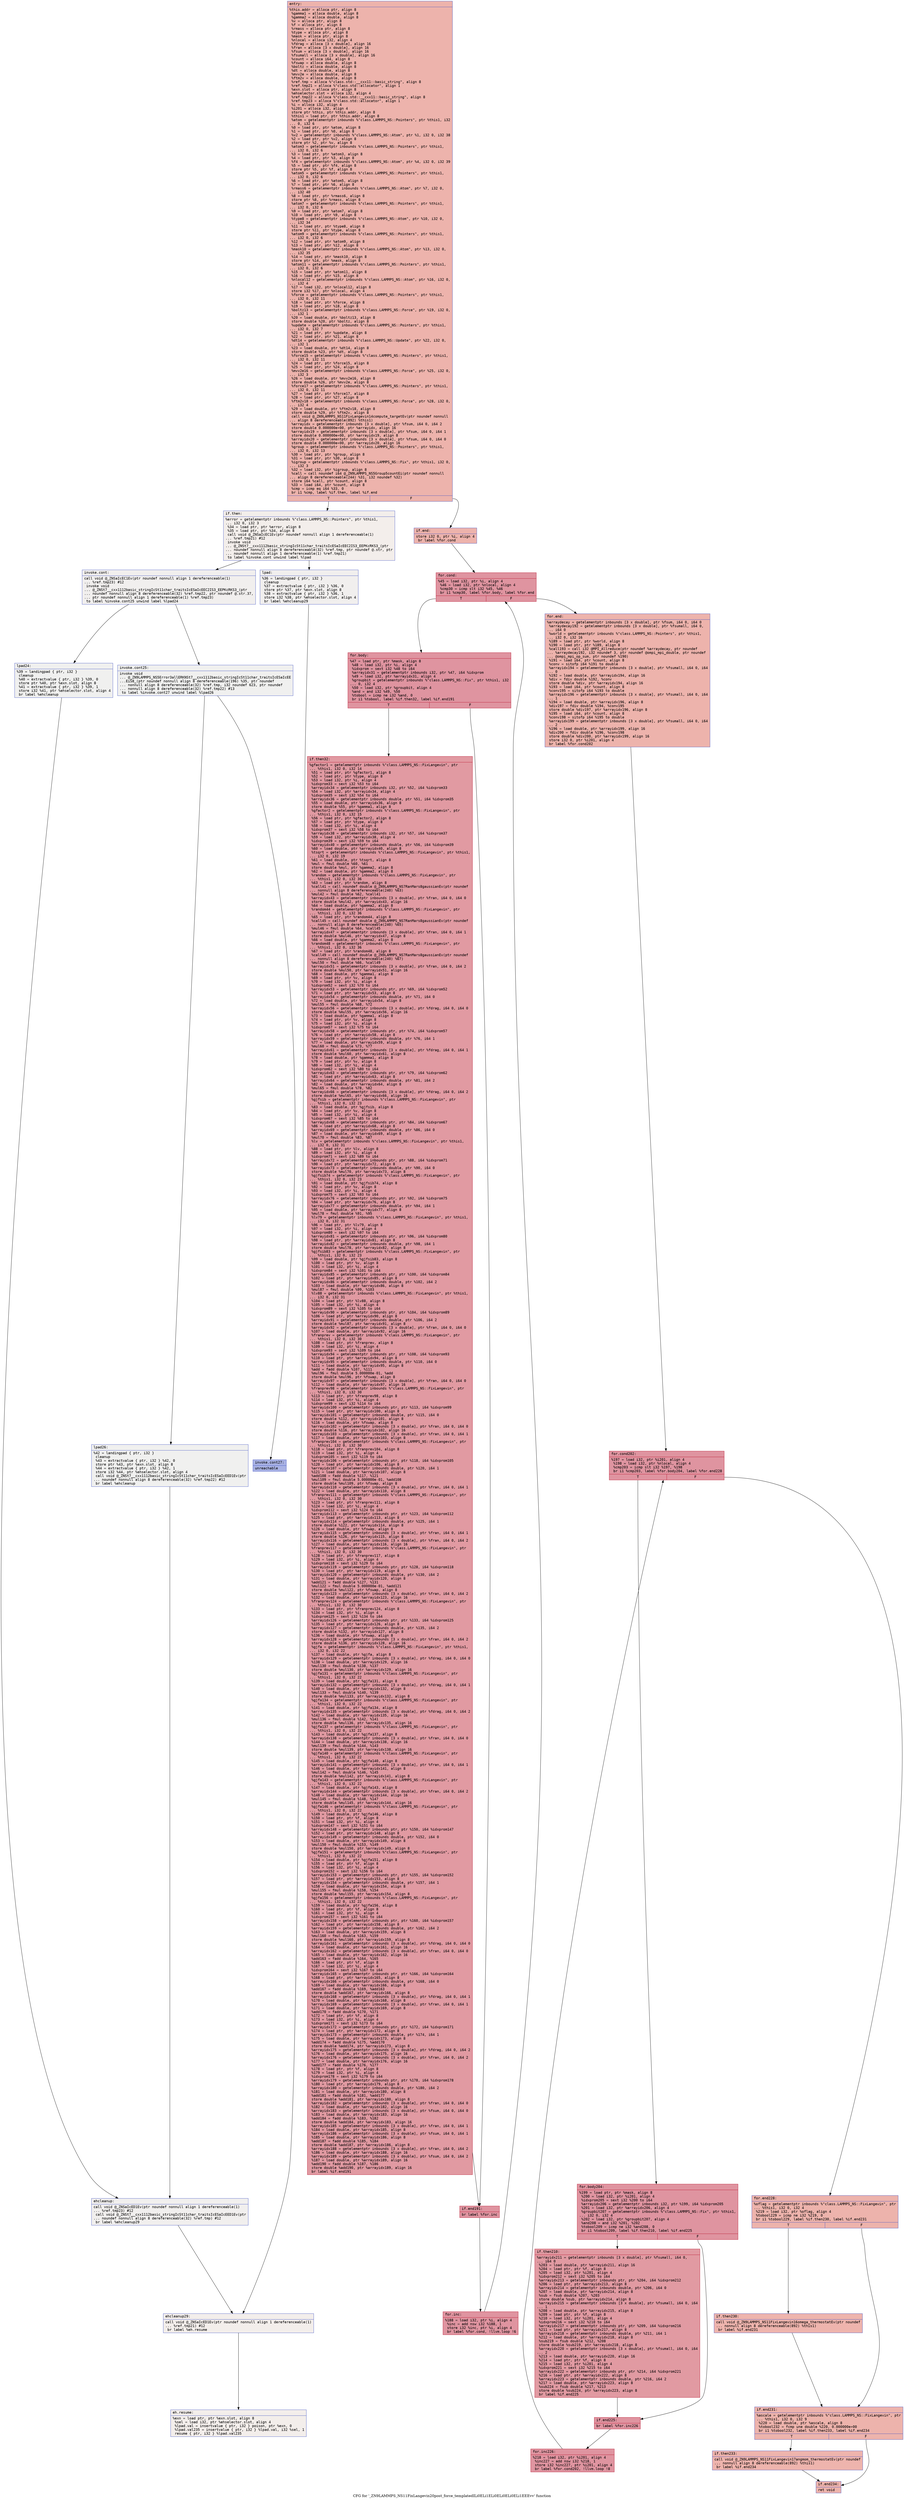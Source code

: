 digraph "CFG for '_ZN9LAMMPS_NS11FixLangevin20post_force_templatedILi0ELi1ELi0ELi0ELi0ELi1EEEvv' function" {
	label="CFG for '_ZN9LAMMPS_NS11FixLangevin20post_force_templatedILi0ELi1ELi0ELi0ELi0ELi1EEEvv' function";

	Node0x55e6b21c6cd0 [shape=record,color="#3d50c3ff", style=filled, fillcolor="#d6524470" fontname="Courier",label="{entry:\l|  %this.addr = alloca ptr, align 8\l  %gamma1 = alloca double, align 8\l  %gamma2 = alloca double, align 8\l  %v = alloca ptr, align 8\l  %f = alloca ptr, align 8\l  %rmass = alloca ptr, align 8\l  %type = alloca ptr, align 8\l  %mask = alloca ptr, align 8\l  %nlocal = alloca i32, align 4\l  %fdrag = alloca [3 x double], align 16\l  %fran = alloca [3 x double], align 16\l  %fsum = alloca [3 x double], align 16\l  %fsumall = alloca [3 x double], align 16\l  %count = alloca i64, align 8\l  %fswap = alloca double, align 8\l  %boltz = alloca double, align 8\l  %dt = alloca double, align 8\l  %mvv2e = alloca double, align 8\l  %ftm2v = alloca double, align 8\l  %ref.tmp = alloca %\"class.std::__cxx11::basic_string\", align 8\l  %ref.tmp21 = alloca %\"class.std::allocator\", align 1\l  %exn.slot = alloca ptr, align 8\l  %ehselector.slot = alloca i32, align 4\l  %ref.tmp22 = alloca %\"class.std::__cxx11::basic_string\", align 8\l  %ref.tmp23 = alloca %\"class.std::allocator\", align 1\l  %i = alloca i32, align 4\l  %i201 = alloca i32, align 4\l  store ptr %this, ptr %this.addr, align 8\l  %this1 = load ptr, ptr %this.addr, align 8\l  %atom = getelementptr inbounds %\"class.LAMMPS_NS::Pointers\", ptr %this1, i32\l... 0, i32 6\l  %0 = load ptr, ptr %atom, align 8\l  %1 = load ptr, ptr %0, align 8\l  %v2 = getelementptr inbounds %\"class.LAMMPS_NS::Atom\", ptr %1, i32 0, i32 38\l  %2 = load ptr, ptr %v2, align 8\l  store ptr %2, ptr %v, align 8\l  %atom3 = getelementptr inbounds %\"class.LAMMPS_NS::Pointers\", ptr %this1,\l... i32 0, i32 6\l  %3 = load ptr, ptr %atom3, align 8\l  %4 = load ptr, ptr %3, align 8\l  %f4 = getelementptr inbounds %\"class.LAMMPS_NS::Atom\", ptr %4, i32 0, i32 39\l  %5 = load ptr, ptr %f4, align 8\l  store ptr %5, ptr %f, align 8\l  %atom5 = getelementptr inbounds %\"class.LAMMPS_NS::Pointers\", ptr %this1,\l... i32 0, i32 6\l  %6 = load ptr, ptr %atom5, align 8\l  %7 = load ptr, ptr %6, align 8\l  %rmass6 = getelementptr inbounds %\"class.LAMMPS_NS::Atom\", ptr %7, i32 0,\l... i32 40\l  %8 = load ptr, ptr %rmass6, align 8\l  store ptr %8, ptr %rmass, align 8\l  %atom7 = getelementptr inbounds %\"class.LAMMPS_NS::Pointers\", ptr %this1,\l... i32 0, i32 6\l  %9 = load ptr, ptr %atom7, align 8\l  %10 = load ptr, ptr %9, align 8\l  %type8 = getelementptr inbounds %\"class.LAMMPS_NS::Atom\", ptr %10, i32 0,\l... i32 34\l  %11 = load ptr, ptr %type8, align 8\l  store ptr %11, ptr %type, align 8\l  %atom9 = getelementptr inbounds %\"class.LAMMPS_NS::Pointers\", ptr %this1,\l... i32 0, i32 6\l  %12 = load ptr, ptr %atom9, align 8\l  %13 = load ptr, ptr %12, align 8\l  %mask10 = getelementptr inbounds %\"class.LAMMPS_NS::Atom\", ptr %13, i32 0,\l... i32 35\l  %14 = load ptr, ptr %mask10, align 8\l  store ptr %14, ptr %mask, align 8\l  %atom11 = getelementptr inbounds %\"class.LAMMPS_NS::Pointers\", ptr %this1,\l... i32 0, i32 6\l  %15 = load ptr, ptr %atom11, align 8\l  %16 = load ptr, ptr %15, align 8\l  %nlocal12 = getelementptr inbounds %\"class.LAMMPS_NS::Atom\", ptr %16, i32 0,\l... i32 4\l  %17 = load i32, ptr %nlocal12, align 8\l  store i32 %17, ptr %nlocal, align 4\l  %force = getelementptr inbounds %\"class.LAMMPS_NS::Pointers\", ptr %this1,\l... i32 0, i32 11\l  %18 = load ptr, ptr %force, align 8\l  %19 = load ptr, ptr %18, align 8\l  %boltz13 = getelementptr inbounds %\"class.LAMMPS_NS::Force\", ptr %19, i32 0,\l... i32 1\l  %20 = load double, ptr %boltz13, align 8\l  store double %20, ptr %boltz, align 8\l  %update = getelementptr inbounds %\"class.LAMMPS_NS::Pointers\", ptr %this1,\l... i32 0, i32 7\l  %21 = load ptr, ptr %update, align 8\l  %22 = load ptr, ptr %21, align 8\l  %dt14 = getelementptr inbounds %\"class.LAMMPS_NS::Update\", ptr %22, i32 0,\l... i32 1\l  %23 = load double, ptr %dt14, align 8\l  store double %23, ptr %dt, align 8\l  %force15 = getelementptr inbounds %\"class.LAMMPS_NS::Pointers\", ptr %this1,\l... i32 0, i32 11\l  %24 = load ptr, ptr %force15, align 8\l  %25 = load ptr, ptr %24, align 8\l  %mvv2e16 = getelementptr inbounds %\"class.LAMMPS_NS::Force\", ptr %25, i32 0,\l... i32 3\l  %26 = load double, ptr %mvv2e16, align 8\l  store double %26, ptr %mvv2e, align 8\l  %force17 = getelementptr inbounds %\"class.LAMMPS_NS::Pointers\", ptr %this1,\l... i32 0, i32 11\l  %27 = load ptr, ptr %force17, align 8\l  %28 = load ptr, ptr %27, align 8\l  %ftm2v18 = getelementptr inbounds %\"class.LAMMPS_NS::Force\", ptr %28, i32 0,\l... i32 4\l  %29 = load double, ptr %ftm2v18, align 8\l  store double %29, ptr %ftm2v, align 8\l  call void @_ZN9LAMMPS_NS11FixLangevin14compute_targetEv(ptr noundef nonnull\l... align 8 dereferenceable(892) %this1)\l  %arrayidx = getelementptr inbounds [3 x double], ptr %fsum, i64 0, i64 2\l  store double 0.000000e+00, ptr %arrayidx, align 16\l  %arrayidx19 = getelementptr inbounds [3 x double], ptr %fsum, i64 0, i64 1\l  store double 0.000000e+00, ptr %arrayidx19, align 8\l  %arrayidx20 = getelementptr inbounds [3 x double], ptr %fsum, i64 0, i64 0\l  store double 0.000000e+00, ptr %arrayidx20, align 16\l  %group = getelementptr inbounds %\"class.LAMMPS_NS::Pointers\", ptr %this1,\l... i32 0, i32 13\l  %30 = load ptr, ptr %group, align 8\l  %31 = load ptr, ptr %30, align 8\l  %igroup = getelementptr inbounds %\"class.LAMMPS_NS::Fix\", ptr %this1, i32 0,\l... i32 3\l  %32 = load i32, ptr %igroup, align 8\l  %call = call noundef i64 @_ZN9LAMMPS_NS5Group5countEi(ptr noundef nonnull\l... align 8 dereferenceable(244) %31, i32 noundef %32)\l  store i64 %call, ptr %count, align 8\l  %33 = load i64, ptr %count, align 8\l  %cmp = icmp eq i64 %33, 0\l  br i1 %cmp, label %if.then, label %if.end\l|{<s0>T|<s1>F}}"];
	Node0x55e6b21c6cd0:s0 -> Node0x55e6b21d5a70[tooltip="entry -> if.then\nProbability 0.00%" ];
	Node0x55e6b21c6cd0:s1 -> Node0x55e6b21d5ae0[tooltip="entry -> if.end\nProbability 100.00%" ];
	Node0x55e6b21d5a70 [shape=record,color="#3d50c3ff", style=filled, fillcolor="#e5d8d170" fontname="Courier",label="{if.then:\l|  %error = getelementptr inbounds %\"class.LAMMPS_NS::Pointers\", ptr %this1,\l... i32 0, i32 3\l  %34 = load ptr, ptr %error, align 8\l  %35 = load ptr, ptr %34, align 8\l  call void @_ZNSaIcEC1Ev(ptr noundef nonnull align 1 dereferenceable(1)\l... %ref.tmp21) #12\l  invoke void\l... @_ZNSt7__cxx1112basic_stringIcSt11char_traitsIcESaIcEEC2IS3_EEPKcRKS3_(ptr\l... noundef nonnull align 8 dereferenceable(32) %ref.tmp, ptr noundef @.str, ptr\l... noundef nonnull align 1 dereferenceable(1) %ref.tmp21)\l          to label %invoke.cont unwind label %lpad\l}"];
	Node0x55e6b21d5a70 -> Node0x55e6b21d5f60[tooltip="if.then -> invoke.cont\nProbability 50.00%" ];
	Node0x55e6b21d5a70 -> Node0x55e6b21d5fb0[tooltip="if.then -> lpad\nProbability 50.00%" ];
	Node0x55e6b21d5f60 [shape=record,color="#3d50c3ff", style=filled, fillcolor="#e0dbd870" fontname="Courier",label="{invoke.cont:\l|  call void @_ZNSaIcEC1Ev(ptr noundef nonnull align 1 dereferenceable(1)\l... %ref.tmp23) #12\l  invoke void\l... @_ZNSt7__cxx1112basic_stringIcSt11char_traitsIcESaIcEEC2IS3_EEPKcRKS3_(ptr\l... noundef nonnull align 8 dereferenceable(32) %ref.tmp22, ptr noundef @.str.37,\l... ptr noundef nonnull align 1 dereferenceable(1) %ref.tmp23)\l          to label %invoke.cont25 unwind label %lpad24\l}"];
	Node0x55e6b21d5f60 -> Node0x55e6b21d62a0[tooltip="invoke.cont -> invoke.cont25\nProbability 50.00%" ];
	Node0x55e6b21d5f60 -> Node0x55e6b21d62f0[tooltip="invoke.cont -> lpad24\nProbability 50.00%" ];
	Node0x55e6b21d62a0 [shape=record,color="#3d50c3ff", style=filled, fillcolor="#dedcdb70" fontname="Courier",label="{invoke.cont25:\l|  invoke void\l... @_ZN9LAMMPS_NS5Error3allERKNSt7__cxx1112basic_stringIcSt11char_traitsIcESaIcEE\l...EiS8_(ptr noundef nonnull align 8 dereferenceable(196) %35, ptr noundef\l... nonnull align 8 dereferenceable(32) %ref.tmp, i32 noundef 623, ptr noundef\l... nonnull align 8 dereferenceable(32) %ref.tmp22) #13\l          to label %invoke.cont27 unwind label %lpad26\l}"];
	Node0x55e6b21d62a0 -> Node0x55e6b21d6250[tooltip="invoke.cont25 -> invoke.cont27\nProbability 0.00%" ];
	Node0x55e6b21d62a0 -> Node0x55e6b21d6520[tooltip="invoke.cont25 -> lpad26\nProbability 100.00%" ];
	Node0x55e6b21d6250 [shape=record,color="#3d50c3ff", style=filled, fillcolor="#3d50c370" fontname="Courier",label="{invoke.cont27:\l|  unreachable\l}"];
	Node0x55e6b21d5fb0 [shape=record,color="#3d50c3ff", style=filled, fillcolor="#e0dbd870" fontname="Courier",label="{lpad:\l|  %36 = landingpad \{ ptr, i32 \}\l          cleanup\l  %37 = extractvalue \{ ptr, i32 \} %36, 0\l  store ptr %37, ptr %exn.slot, align 8\l  %38 = extractvalue \{ ptr, i32 \} %36, 1\l  store i32 %38, ptr %ehselector.slot, align 4\l  br label %ehcleanup29\l}"];
	Node0x55e6b21d5fb0 -> Node0x55e6b21d6a20[tooltip="lpad -> ehcleanup29\nProbability 100.00%" ];
	Node0x55e6b21d62f0 [shape=record,color="#3d50c3ff", style=filled, fillcolor="#dedcdb70" fontname="Courier",label="{lpad24:\l|  %39 = landingpad \{ ptr, i32 \}\l          cleanup\l  %40 = extractvalue \{ ptr, i32 \} %39, 0\l  store ptr %40, ptr %exn.slot, align 8\l  %41 = extractvalue \{ ptr, i32 \} %39, 1\l  store i32 %41, ptr %ehselector.slot, align 4\l  br label %ehcleanup\l}"];
	Node0x55e6b21d62f0 -> Node0x55e6b21d6d70[tooltip="lpad24 -> ehcleanup\nProbability 100.00%" ];
	Node0x55e6b21d6520 [shape=record,color="#3d50c3ff", style=filled, fillcolor="#dedcdb70" fontname="Courier",label="{lpad26:\l|  %42 = landingpad \{ ptr, i32 \}\l          cleanup\l  %43 = extractvalue \{ ptr, i32 \} %42, 0\l  store ptr %43, ptr %exn.slot, align 8\l  %44 = extractvalue \{ ptr, i32 \} %42, 1\l  store i32 %44, ptr %ehselector.slot, align 4\l  call void @_ZNSt7__cxx1112basic_stringIcSt11char_traitsIcESaIcEED1Ev(ptr\l... noundef nonnull align 8 dereferenceable(32) %ref.tmp22) #12\l  br label %ehcleanup\l}"];
	Node0x55e6b21d6520 -> Node0x55e6b21d6d70[tooltip="lpad26 -> ehcleanup\nProbability 100.00%" ];
	Node0x55e6b21d6d70 [shape=record,color="#3d50c3ff", style=filled, fillcolor="#e0dbd870" fontname="Courier",label="{ehcleanup:\l|  call void @_ZNSaIcED1Ev(ptr noundef nonnull align 1 dereferenceable(1)\l... %ref.tmp23) #12\l  call void @_ZNSt7__cxx1112basic_stringIcSt11char_traitsIcESaIcEED1Ev(ptr\l... noundef nonnull align 8 dereferenceable(32) %ref.tmp) #12\l  br label %ehcleanup29\l}"];
	Node0x55e6b21d6d70 -> Node0x55e6b21d6a20[tooltip="ehcleanup -> ehcleanup29\nProbability 100.00%" ];
	Node0x55e6b21d6a20 [shape=record,color="#3d50c3ff", style=filled, fillcolor="#e5d8d170" fontname="Courier",label="{ehcleanup29:\l|  call void @_ZNSaIcED1Ev(ptr noundef nonnull align 1 dereferenceable(1)\l... %ref.tmp21) #12\l  br label %eh.resume\l}"];
	Node0x55e6b21d6a20 -> Node0x55e6b21d7620[tooltip="ehcleanup29 -> eh.resume\nProbability 100.00%" ];
	Node0x55e6b21d5ae0 [shape=record,color="#3d50c3ff", style=filled, fillcolor="#d6524470" fontname="Courier",label="{if.end:\l|  store i32 0, ptr %i, align 4\l  br label %for.cond\l}"];
	Node0x55e6b21d5ae0 -> Node0x55e6b21d7780[tooltip="if.end -> for.cond\nProbability 100.00%" ];
	Node0x55e6b21d7780 [shape=record,color="#b70d28ff", style=filled, fillcolor="#b70d2870" fontname="Courier",label="{for.cond:\l|  %45 = load i32, ptr %i, align 4\l  %46 = load i32, ptr %nlocal, align 4\l  %cmp30 = icmp slt i32 %45, %46\l  br i1 %cmp30, label %for.body, label %for.end\l|{<s0>T|<s1>F}}"];
	Node0x55e6b21d7780:s0 -> Node0x55e6b21d7a00[tooltip="for.cond -> for.body\nProbability 96.88%" ];
	Node0x55e6b21d7780:s1 -> Node0x55e6b21d7a80[tooltip="for.cond -> for.end\nProbability 3.12%" ];
	Node0x55e6b21d7a00 [shape=record,color="#b70d28ff", style=filled, fillcolor="#b70d2870" fontname="Courier",label="{for.body:\l|  %47 = load ptr, ptr %mask, align 8\l  %48 = load i32, ptr %i, align 4\l  %idxprom = sext i32 %48 to i64\l  %arrayidx31 = getelementptr inbounds i32, ptr %47, i64 %idxprom\l  %49 = load i32, ptr %arrayidx31, align 4\l  %groupbit = getelementptr inbounds %\"class.LAMMPS_NS::Fix\", ptr %this1, i32\l... 0, i32 4\l  %50 = load i32, ptr %groupbit, align 4\l  %and = and i32 %49, %50\l  %tobool = icmp ne i32 %and, 0\l  br i1 %tobool, label %if.then32, label %if.end191\l|{<s0>T|<s1>F}}"];
	Node0x55e6b21d7a00:s0 -> Node0x55e6b21d8960[tooltip="for.body -> if.then32\nProbability 62.50%" ];
	Node0x55e6b21d7a00:s1 -> Node0x55e6b21d89e0[tooltip="for.body -> if.end191\nProbability 37.50%" ];
	Node0x55e6b21d8960 [shape=record,color="#b70d28ff", style=filled, fillcolor="#bb1b2c70" fontname="Courier",label="{if.then32:\l|  %gfactor1 = getelementptr inbounds %\"class.LAMMPS_NS::FixLangevin\", ptr\l... %this1, i32 0, i32 14\l  %51 = load ptr, ptr %gfactor1, align 8\l  %52 = load ptr, ptr %type, align 8\l  %53 = load i32, ptr %i, align 4\l  %idxprom33 = sext i32 %53 to i64\l  %arrayidx34 = getelementptr inbounds i32, ptr %52, i64 %idxprom33\l  %54 = load i32, ptr %arrayidx34, align 4\l  %idxprom35 = sext i32 %54 to i64\l  %arrayidx36 = getelementptr inbounds double, ptr %51, i64 %idxprom35\l  %55 = load double, ptr %arrayidx36, align 8\l  store double %55, ptr %gamma1, align 8\l  %gfactor2 = getelementptr inbounds %\"class.LAMMPS_NS::FixLangevin\", ptr\l... %this1, i32 0, i32 15\l  %56 = load ptr, ptr %gfactor2, align 8\l  %57 = load ptr, ptr %type, align 8\l  %58 = load i32, ptr %i, align 4\l  %idxprom37 = sext i32 %58 to i64\l  %arrayidx38 = getelementptr inbounds i32, ptr %57, i64 %idxprom37\l  %59 = load i32, ptr %arrayidx38, align 4\l  %idxprom39 = sext i32 %59 to i64\l  %arrayidx40 = getelementptr inbounds double, ptr %56, i64 %idxprom39\l  %60 = load double, ptr %arrayidx40, align 8\l  %tsqrt = getelementptr inbounds %\"class.LAMMPS_NS::FixLangevin\", ptr %this1,\l... i32 0, i32 19\l  %61 = load double, ptr %tsqrt, align 8\l  %mul = fmul double %60, %61\l  store double %mul, ptr %gamma2, align 8\l  %62 = load double, ptr %gamma2, align 8\l  %random = getelementptr inbounds %\"class.LAMMPS_NS::FixLangevin\", ptr\l... %this1, i32 0, i32 36\l  %63 = load ptr, ptr %random, align 8\l  %call41 = call noundef double @_ZN9LAMMPS_NS7RanMars8gaussianEv(ptr noundef\l... nonnull align 8 dereferenceable(240) %63)\l  %mul42 = fmul double %62, %call41\l  %arrayidx43 = getelementptr inbounds [3 x double], ptr %fran, i64 0, i64 0\l  store double %mul42, ptr %arrayidx43, align 16\l  %64 = load double, ptr %gamma2, align 8\l  %random44 = getelementptr inbounds %\"class.LAMMPS_NS::FixLangevin\", ptr\l... %this1, i32 0, i32 36\l  %65 = load ptr, ptr %random44, align 8\l  %call45 = call noundef double @_ZN9LAMMPS_NS7RanMars8gaussianEv(ptr noundef\l... nonnull align 8 dereferenceable(240) %65)\l  %mul46 = fmul double %64, %call45\l  %arrayidx47 = getelementptr inbounds [3 x double], ptr %fran, i64 0, i64 1\l  store double %mul46, ptr %arrayidx47, align 8\l  %66 = load double, ptr %gamma2, align 8\l  %random48 = getelementptr inbounds %\"class.LAMMPS_NS::FixLangevin\", ptr\l... %this1, i32 0, i32 36\l  %67 = load ptr, ptr %random48, align 8\l  %call49 = call noundef double @_ZN9LAMMPS_NS7RanMars8gaussianEv(ptr noundef\l... nonnull align 8 dereferenceable(240) %67)\l  %mul50 = fmul double %66, %call49\l  %arrayidx51 = getelementptr inbounds [3 x double], ptr %fran, i64 0, i64 2\l  store double %mul50, ptr %arrayidx51, align 16\l  %68 = load double, ptr %gamma1, align 8\l  %69 = load ptr, ptr %v, align 8\l  %70 = load i32, ptr %i, align 4\l  %idxprom52 = sext i32 %70 to i64\l  %arrayidx53 = getelementptr inbounds ptr, ptr %69, i64 %idxprom52\l  %71 = load ptr, ptr %arrayidx53, align 8\l  %arrayidx54 = getelementptr inbounds double, ptr %71, i64 0\l  %72 = load double, ptr %arrayidx54, align 8\l  %mul55 = fmul double %68, %72\l  %arrayidx56 = getelementptr inbounds [3 x double], ptr %fdrag, i64 0, i64 0\l  store double %mul55, ptr %arrayidx56, align 16\l  %73 = load double, ptr %gamma1, align 8\l  %74 = load ptr, ptr %v, align 8\l  %75 = load i32, ptr %i, align 4\l  %idxprom57 = sext i32 %75 to i64\l  %arrayidx58 = getelementptr inbounds ptr, ptr %74, i64 %idxprom57\l  %76 = load ptr, ptr %arrayidx58, align 8\l  %arrayidx59 = getelementptr inbounds double, ptr %76, i64 1\l  %77 = load double, ptr %arrayidx59, align 8\l  %mul60 = fmul double %73, %77\l  %arrayidx61 = getelementptr inbounds [3 x double], ptr %fdrag, i64 0, i64 1\l  store double %mul60, ptr %arrayidx61, align 8\l  %78 = load double, ptr %gamma1, align 8\l  %79 = load ptr, ptr %v, align 8\l  %80 = load i32, ptr %i, align 4\l  %idxprom62 = sext i32 %80 to i64\l  %arrayidx63 = getelementptr inbounds ptr, ptr %79, i64 %idxprom62\l  %81 = load ptr, ptr %arrayidx63, align 8\l  %arrayidx64 = getelementptr inbounds double, ptr %81, i64 2\l  %82 = load double, ptr %arrayidx64, align 8\l  %mul65 = fmul double %78, %82\l  %arrayidx66 = getelementptr inbounds [3 x double], ptr %fdrag, i64 0, i64 2\l  store double %mul65, ptr %arrayidx66, align 16\l  %gjfsib = getelementptr inbounds %\"class.LAMMPS_NS::FixLangevin\", ptr\l... %this1, i32 0, i32 23\l  %83 = load double, ptr %gjfsib, align 8\l  %84 = load ptr, ptr %v, align 8\l  %85 = load i32, ptr %i, align 4\l  %idxprom67 = sext i32 %85 to i64\l  %arrayidx68 = getelementptr inbounds ptr, ptr %84, i64 %idxprom67\l  %86 = load ptr, ptr %arrayidx68, align 8\l  %arrayidx69 = getelementptr inbounds double, ptr %86, i64 0\l  %87 = load double, ptr %arrayidx69, align 8\l  %mul70 = fmul double %83, %87\l  %lv = getelementptr inbounds %\"class.LAMMPS_NS::FixLangevin\", ptr %this1,\l... i32 0, i32 31\l  %88 = load ptr, ptr %lv, align 8\l  %89 = load i32, ptr %i, align 4\l  %idxprom71 = sext i32 %89 to i64\l  %arrayidx72 = getelementptr inbounds ptr, ptr %88, i64 %idxprom71\l  %90 = load ptr, ptr %arrayidx72, align 8\l  %arrayidx73 = getelementptr inbounds double, ptr %90, i64 0\l  store double %mul70, ptr %arrayidx73, align 8\l  %gjfsib74 = getelementptr inbounds %\"class.LAMMPS_NS::FixLangevin\", ptr\l... %this1, i32 0, i32 23\l  %91 = load double, ptr %gjfsib74, align 8\l  %92 = load ptr, ptr %v, align 8\l  %93 = load i32, ptr %i, align 4\l  %idxprom75 = sext i32 %93 to i64\l  %arrayidx76 = getelementptr inbounds ptr, ptr %92, i64 %idxprom75\l  %94 = load ptr, ptr %arrayidx76, align 8\l  %arrayidx77 = getelementptr inbounds double, ptr %94, i64 1\l  %95 = load double, ptr %arrayidx77, align 8\l  %mul78 = fmul double %91, %95\l  %lv79 = getelementptr inbounds %\"class.LAMMPS_NS::FixLangevin\", ptr %this1,\l... i32 0, i32 31\l  %96 = load ptr, ptr %lv79, align 8\l  %97 = load i32, ptr %i, align 4\l  %idxprom80 = sext i32 %97 to i64\l  %arrayidx81 = getelementptr inbounds ptr, ptr %96, i64 %idxprom80\l  %98 = load ptr, ptr %arrayidx81, align 8\l  %arrayidx82 = getelementptr inbounds double, ptr %98, i64 1\l  store double %mul78, ptr %arrayidx82, align 8\l  %gjfsib83 = getelementptr inbounds %\"class.LAMMPS_NS::FixLangevin\", ptr\l... %this1, i32 0, i32 23\l  %99 = load double, ptr %gjfsib83, align 8\l  %100 = load ptr, ptr %v, align 8\l  %101 = load i32, ptr %i, align 4\l  %idxprom84 = sext i32 %101 to i64\l  %arrayidx85 = getelementptr inbounds ptr, ptr %100, i64 %idxprom84\l  %102 = load ptr, ptr %arrayidx85, align 8\l  %arrayidx86 = getelementptr inbounds double, ptr %102, i64 2\l  %103 = load double, ptr %arrayidx86, align 8\l  %mul87 = fmul double %99, %103\l  %lv88 = getelementptr inbounds %\"class.LAMMPS_NS::FixLangevin\", ptr %this1,\l... i32 0, i32 31\l  %104 = load ptr, ptr %lv88, align 8\l  %105 = load i32, ptr %i, align 4\l  %idxprom89 = sext i32 %105 to i64\l  %arrayidx90 = getelementptr inbounds ptr, ptr %104, i64 %idxprom89\l  %106 = load ptr, ptr %arrayidx90, align 8\l  %arrayidx91 = getelementptr inbounds double, ptr %106, i64 2\l  store double %mul87, ptr %arrayidx91, align 8\l  %arrayidx92 = getelementptr inbounds [3 x double], ptr %fran, i64 0, i64 0\l  %107 = load double, ptr %arrayidx92, align 16\l  %franprev = getelementptr inbounds %\"class.LAMMPS_NS::FixLangevin\", ptr\l... %this1, i32 0, i32 30\l  %108 = load ptr, ptr %franprev, align 8\l  %109 = load i32, ptr %i, align 4\l  %idxprom93 = sext i32 %109 to i64\l  %arrayidx94 = getelementptr inbounds ptr, ptr %108, i64 %idxprom93\l  %110 = load ptr, ptr %arrayidx94, align 8\l  %arrayidx95 = getelementptr inbounds double, ptr %110, i64 0\l  %111 = load double, ptr %arrayidx95, align 8\l  %add = fadd double %107, %111\l  %mul96 = fmul double 5.000000e-01, %add\l  store double %mul96, ptr %fswap, align 8\l  %arrayidx97 = getelementptr inbounds [3 x double], ptr %fran, i64 0, i64 0\l  %112 = load double, ptr %arrayidx97, align 16\l  %franprev98 = getelementptr inbounds %\"class.LAMMPS_NS::FixLangevin\", ptr\l... %this1, i32 0, i32 30\l  %113 = load ptr, ptr %franprev98, align 8\l  %114 = load i32, ptr %i, align 4\l  %idxprom99 = sext i32 %114 to i64\l  %arrayidx100 = getelementptr inbounds ptr, ptr %113, i64 %idxprom99\l  %115 = load ptr, ptr %arrayidx100, align 8\l  %arrayidx101 = getelementptr inbounds double, ptr %115, i64 0\l  store double %112, ptr %arrayidx101, align 8\l  %116 = load double, ptr %fswap, align 8\l  %arrayidx102 = getelementptr inbounds [3 x double], ptr %fran, i64 0, i64 0\l  store double %116, ptr %arrayidx102, align 16\l  %arrayidx103 = getelementptr inbounds [3 x double], ptr %fran, i64 0, i64 1\l  %117 = load double, ptr %arrayidx103, align 8\l  %franprev104 = getelementptr inbounds %\"class.LAMMPS_NS::FixLangevin\", ptr\l... %this1, i32 0, i32 30\l  %118 = load ptr, ptr %franprev104, align 8\l  %119 = load i32, ptr %i, align 4\l  %idxprom105 = sext i32 %119 to i64\l  %arrayidx106 = getelementptr inbounds ptr, ptr %118, i64 %idxprom105\l  %120 = load ptr, ptr %arrayidx106, align 8\l  %arrayidx107 = getelementptr inbounds double, ptr %120, i64 1\l  %121 = load double, ptr %arrayidx107, align 8\l  %add108 = fadd double %117, %121\l  %mul109 = fmul double 5.000000e-01, %add108\l  store double %mul109, ptr %fswap, align 8\l  %arrayidx110 = getelementptr inbounds [3 x double], ptr %fran, i64 0, i64 1\l  %122 = load double, ptr %arrayidx110, align 8\l  %franprev111 = getelementptr inbounds %\"class.LAMMPS_NS::FixLangevin\", ptr\l... %this1, i32 0, i32 30\l  %123 = load ptr, ptr %franprev111, align 8\l  %124 = load i32, ptr %i, align 4\l  %idxprom112 = sext i32 %124 to i64\l  %arrayidx113 = getelementptr inbounds ptr, ptr %123, i64 %idxprom112\l  %125 = load ptr, ptr %arrayidx113, align 8\l  %arrayidx114 = getelementptr inbounds double, ptr %125, i64 1\l  store double %122, ptr %arrayidx114, align 8\l  %126 = load double, ptr %fswap, align 8\l  %arrayidx115 = getelementptr inbounds [3 x double], ptr %fran, i64 0, i64 1\l  store double %126, ptr %arrayidx115, align 8\l  %arrayidx116 = getelementptr inbounds [3 x double], ptr %fran, i64 0, i64 2\l  %127 = load double, ptr %arrayidx116, align 16\l  %franprev117 = getelementptr inbounds %\"class.LAMMPS_NS::FixLangevin\", ptr\l... %this1, i32 0, i32 30\l  %128 = load ptr, ptr %franprev117, align 8\l  %129 = load i32, ptr %i, align 4\l  %idxprom118 = sext i32 %129 to i64\l  %arrayidx119 = getelementptr inbounds ptr, ptr %128, i64 %idxprom118\l  %130 = load ptr, ptr %arrayidx119, align 8\l  %arrayidx120 = getelementptr inbounds double, ptr %130, i64 2\l  %131 = load double, ptr %arrayidx120, align 8\l  %add121 = fadd double %127, %131\l  %mul122 = fmul double 5.000000e-01, %add121\l  store double %mul122, ptr %fswap, align 8\l  %arrayidx123 = getelementptr inbounds [3 x double], ptr %fran, i64 0, i64 2\l  %132 = load double, ptr %arrayidx123, align 16\l  %franprev124 = getelementptr inbounds %\"class.LAMMPS_NS::FixLangevin\", ptr\l... %this1, i32 0, i32 30\l  %133 = load ptr, ptr %franprev124, align 8\l  %134 = load i32, ptr %i, align 4\l  %idxprom125 = sext i32 %134 to i64\l  %arrayidx126 = getelementptr inbounds ptr, ptr %133, i64 %idxprom125\l  %135 = load ptr, ptr %arrayidx126, align 8\l  %arrayidx127 = getelementptr inbounds double, ptr %135, i64 2\l  store double %132, ptr %arrayidx127, align 8\l  %136 = load double, ptr %fswap, align 8\l  %arrayidx128 = getelementptr inbounds [3 x double], ptr %fran, i64 0, i64 2\l  store double %136, ptr %arrayidx128, align 16\l  %gjfa = getelementptr inbounds %\"class.LAMMPS_NS::FixLangevin\", ptr %this1,\l... i32 0, i32 22\l  %137 = load double, ptr %gjfa, align 8\l  %arrayidx129 = getelementptr inbounds [3 x double], ptr %fdrag, i64 0, i64 0\l  %138 = load double, ptr %arrayidx129, align 16\l  %mul130 = fmul double %138, %137\l  store double %mul130, ptr %arrayidx129, align 16\l  %gjfa131 = getelementptr inbounds %\"class.LAMMPS_NS::FixLangevin\", ptr\l... %this1, i32 0, i32 22\l  %139 = load double, ptr %gjfa131, align 8\l  %arrayidx132 = getelementptr inbounds [3 x double], ptr %fdrag, i64 0, i64 1\l  %140 = load double, ptr %arrayidx132, align 8\l  %mul133 = fmul double %140, %139\l  store double %mul133, ptr %arrayidx132, align 8\l  %gjfa134 = getelementptr inbounds %\"class.LAMMPS_NS::FixLangevin\", ptr\l... %this1, i32 0, i32 22\l  %141 = load double, ptr %gjfa134, align 8\l  %arrayidx135 = getelementptr inbounds [3 x double], ptr %fdrag, i64 0, i64 2\l  %142 = load double, ptr %arrayidx135, align 16\l  %mul136 = fmul double %142, %141\l  store double %mul136, ptr %arrayidx135, align 16\l  %gjfa137 = getelementptr inbounds %\"class.LAMMPS_NS::FixLangevin\", ptr\l... %this1, i32 0, i32 22\l  %143 = load double, ptr %gjfa137, align 8\l  %arrayidx138 = getelementptr inbounds [3 x double], ptr %fran, i64 0, i64 0\l  %144 = load double, ptr %arrayidx138, align 16\l  %mul139 = fmul double %144, %143\l  store double %mul139, ptr %arrayidx138, align 16\l  %gjfa140 = getelementptr inbounds %\"class.LAMMPS_NS::FixLangevin\", ptr\l... %this1, i32 0, i32 22\l  %145 = load double, ptr %gjfa140, align 8\l  %arrayidx141 = getelementptr inbounds [3 x double], ptr %fran, i64 0, i64 1\l  %146 = load double, ptr %arrayidx141, align 8\l  %mul142 = fmul double %146, %145\l  store double %mul142, ptr %arrayidx141, align 8\l  %gjfa143 = getelementptr inbounds %\"class.LAMMPS_NS::FixLangevin\", ptr\l... %this1, i32 0, i32 22\l  %147 = load double, ptr %gjfa143, align 8\l  %arrayidx144 = getelementptr inbounds [3 x double], ptr %fran, i64 0, i64 2\l  %148 = load double, ptr %arrayidx144, align 16\l  %mul145 = fmul double %148, %147\l  store double %mul145, ptr %arrayidx144, align 16\l  %gjfa146 = getelementptr inbounds %\"class.LAMMPS_NS::FixLangevin\", ptr\l... %this1, i32 0, i32 22\l  %149 = load double, ptr %gjfa146, align 8\l  %150 = load ptr, ptr %f, align 8\l  %151 = load i32, ptr %i, align 4\l  %idxprom147 = sext i32 %151 to i64\l  %arrayidx148 = getelementptr inbounds ptr, ptr %150, i64 %idxprom147\l  %152 = load ptr, ptr %arrayidx148, align 8\l  %arrayidx149 = getelementptr inbounds double, ptr %152, i64 0\l  %153 = load double, ptr %arrayidx149, align 8\l  %mul150 = fmul double %153, %149\l  store double %mul150, ptr %arrayidx149, align 8\l  %gjfa151 = getelementptr inbounds %\"class.LAMMPS_NS::FixLangevin\", ptr\l... %this1, i32 0, i32 22\l  %154 = load double, ptr %gjfa151, align 8\l  %155 = load ptr, ptr %f, align 8\l  %156 = load i32, ptr %i, align 4\l  %idxprom152 = sext i32 %156 to i64\l  %arrayidx153 = getelementptr inbounds ptr, ptr %155, i64 %idxprom152\l  %157 = load ptr, ptr %arrayidx153, align 8\l  %arrayidx154 = getelementptr inbounds double, ptr %157, i64 1\l  %158 = load double, ptr %arrayidx154, align 8\l  %mul155 = fmul double %158, %154\l  store double %mul155, ptr %arrayidx154, align 8\l  %gjfa156 = getelementptr inbounds %\"class.LAMMPS_NS::FixLangevin\", ptr\l... %this1, i32 0, i32 22\l  %159 = load double, ptr %gjfa156, align 8\l  %160 = load ptr, ptr %f, align 8\l  %161 = load i32, ptr %i, align 4\l  %idxprom157 = sext i32 %161 to i64\l  %arrayidx158 = getelementptr inbounds ptr, ptr %160, i64 %idxprom157\l  %162 = load ptr, ptr %arrayidx158, align 8\l  %arrayidx159 = getelementptr inbounds double, ptr %162, i64 2\l  %163 = load double, ptr %arrayidx159, align 8\l  %mul160 = fmul double %163, %159\l  store double %mul160, ptr %arrayidx159, align 8\l  %arrayidx161 = getelementptr inbounds [3 x double], ptr %fdrag, i64 0, i64 0\l  %164 = load double, ptr %arrayidx161, align 16\l  %arrayidx162 = getelementptr inbounds [3 x double], ptr %fran, i64 0, i64 0\l  %165 = load double, ptr %arrayidx162, align 16\l  %add163 = fadd double %164, %165\l  %166 = load ptr, ptr %f, align 8\l  %167 = load i32, ptr %i, align 4\l  %idxprom164 = sext i32 %167 to i64\l  %arrayidx165 = getelementptr inbounds ptr, ptr %166, i64 %idxprom164\l  %168 = load ptr, ptr %arrayidx165, align 8\l  %arrayidx166 = getelementptr inbounds double, ptr %168, i64 0\l  %169 = load double, ptr %arrayidx166, align 8\l  %add167 = fadd double %169, %add163\l  store double %add167, ptr %arrayidx166, align 8\l  %arrayidx168 = getelementptr inbounds [3 x double], ptr %fdrag, i64 0, i64 1\l  %170 = load double, ptr %arrayidx168, align 8\l  %arrayidx169 = getelementptr inbounds [3 x double], ptr %fran, i64 0, i64 1\l  %171 = load double, ptr %arrayidx169, align 8\l  %add170 = fadd double %170, %171\l  %172 = load ptr, ptr %f, align 8\l  %173 = load i32, ptr %i, align 4\l  %idxprom171 = sext i32 %173 to i64\l  %arrayidx172 = getelementptr inbounds ptr, ptr %172, i64 %idxprom171\l  %174 = load ptr, ptr %arrayidx172, align 8\l  %arrayidx173 = getelementptr inbounds double, ptr %174, i64 1\l  %175 = load double, ptr %arrayidx173, align 8\l  %add174 = fadd double %175, %add170\l  store double %add174, ptr %arrayidx173, align 8\l  %arrayidx175 = getelementptr inbounds [3 x double], ptr %fdrag, i64 0, i64 2\l  %176 = load double, ptr %arrayidx175, align 16\l  %arrayidx176 = getelementptr inbounds [3 x double], ptr %fran, i64 0, i64 2\l  %177 = load double, ptr %arrayidx176, align 16\l  %add177 = fadd double %176, %177\l  %178 = load ptr, ptr %f, align 8\l  %179 = load i32, ptr %i, align 4\l  %idxprom178 = sext i32 %179 to i64\l  %arrayidx179 = getelementptr inbounds ptr, ptr %178, i64 %idxprom178\l  %180 = load ptr, ptr %arrayidx179, align 8\l  %arrayidx180 = getelementptr inbounds double, ptr %180, i64 2\l  %181 = load double, ptr %arrayidx180, align 8\l  %add181 = fadd double %181, %add177\l  store double %add181, ptr %arrayidx180, align 8\l  %arrayidx182 = getelementptr inbounds [3 x double], ptr %fran, i64 0, i64 0\l  %182 = load double, ptr %arrayidx182, align 16\l  %arrayidx183 = getelementptr inbounds [3 x double], ptr %fsum, i64 0, i64 0\l  %183 = load double, ptr %arrayidx183, align 16\l  %add184 = fadd double %183, %182\l  store double %add184, ptr %arrayidx183, align 16\l  %arrayidx185 = getelementptr inbounds [3 x double], ptr %fran, i64 0, i64 1\l  %184 = load double, ptr %arrayidx185, align 8\l  %arrayidx186 = getelementptr inbounds [3 x double], ptr %fsum, i64 0, i64 1\l  %185 = load double, ptr %arrayidx186, align 8\l  %add187 = fadd double %185, %184\l  store double %add187, ptr %arrayidx186, align 8\l  %arrayidx188 = getelementptr inbounds [3 x double], ptr %fran, i64 0, i64 2\l  %186 = load double, ptr %arrayidx188, align 16\l  %arrayidx189 = getelementptr inbounds [3 x double], ptr %fsum, i64 0, i64 2\l  %187 = load double, ptr %arrayidx189, align 16\l  %add190 = fadd double %187, %186\l  store double %add190, ptr %arrayidx189, align 16\l  br label %if.end191\l}"];
	Node0x55e6b21d8960 -> Node0x55e6b21d89e0[tooltip="if.then32 -> if.end191\nProbability 100.00%" ];
	Node0x55e6b21d89e0 [shape=record,color="#b70d28ff", style=filled, fillcolor="#b70d2870" fontname="Courier",label="{if.end191:\l|  br label %for.inc\l}"];
	Node0x55e6b21d89e0 -> Node0x55e6b21e86c0[tooltip="if.end191 -> for.inc\nProbability 100.00%" ];
	Node0x55e6b21e86c0 [shape=record,color="#b70d28ff", style=filled, fillcolor="#b70d2870" fontname="Courier",label="{for.inc:\l|  %188 = load i32, ptr %i, align 4\l  %inc = add nsw i32 %188, 1\l  store i32 %inc, ptr %i, align 4\l  br label %for.cond, !llvm.loop !6\l}"];
	Node0x55e6b21e86c0 -> Node0x55e6b21d7780[tooltip="for.inc -> for.cond\nProbability 100.00%" ];
	Node0x55e6b21d7a80 [shape=record,color="#3d50c3ff", style=filled, fillcolor="#d6524470" fontname="Courier",label="{for.end:\l|  %arraydecay = getelementptr inbounds [3 x double], ptr %fsum, i64 0, i64 0\l  %arraydecay192 = getelementptr inbounds [3 x double], ptr %fsumall, i64 0,\l... i64 0\l  %world = getelementptr inbounds %\"class.LAMMPS_NS::Pointers\", ptr %this1,\l... i32 0, i32 16\l  %189 = load ptr, ptr %world, align 8\l  %190 = load ptr, ptr %189, align 8\l  %call193 = call i32 @MPI_Allreduce(ptr noundef %arraydecay, ptr noundef\l... %arraydecay192, i32 noundef 3, ptr noundef @ompi_mpi_double, ptr noundef\l... @ompi_mpi_op_sum, ptr noundef %190)\l  %191 = load i64, ptr %count, align 8\l  %conv = sitofp i64 %191 to double\l  %arrayidx194 = getelementptr inbounds [3 x double], ptr %fsumall, i64 0, i64\l... 0\l  %192 = load double, ptr %arrayidx194, align 16\l  %div = fdiv double %192, %conv\l  store double %div, ptr %arrayidx194, align 16\l  %193 = load i64, ptr %count, align 8\l  %conv195 = sitofp i64 %193 to double\l  %arrayidx196 = getelementptr inbounds [3 x double], ptr %fsumall, i64 0, i64\l... 1\l  %194 = load double, ptr %arrayidx196, align 8\l  %div197 = fdiv double %194, %conv195\l  store double %div197, ptr %arrayidx196, align 8\l  %195 = load i64, ptr %count, align 8\l  %conv198 = sitofp i64 %195 to double\l  %arrayidx199 = getelementptr inbounds [3 x double], ptr %fsumall, i64 0, i64\l... 2\l  %196 = load double, ptr %arrayidx199, align 16\l  %div200 = fdiv double %196, %conv198\l  store double %div200, ptr %arrayidx199, align 16\l  store i32 0, ptr %i201, align 4\l  br label %for.cond202\l}"];
	Node0x55e6b21d7a80 -> Node0x55e6b21de230[tooltip="for.end -> for.cond202\nProbability 100.00%" ];
	Node0x55e6b21de230 [shape=record,color="#b70d28ff", style=filled, fillcolor="#b70d2870" fontname="Courier",label="{for.cond202:\l|  %197 = load i32, ptr %i201, align 4\l  %198 = load i32, ptr %nlocal, align 4\l  %cmp203 = icmp slt i32 %197, %198\l  br i1 %cmp203, label %for.body204, label %for.end228\l|{<s0>T|<s1>F}}"];
	Node0x55e6b21de230:s0 -> Node0x55e6b21de4d0[tooltip="for.cond202 -> for.body204\nProbability 96.88%" ];
	Node0x55e6b21de230:s1 -> Node0x55e6b21de550[tooltip="for.cond202 -> for.end228\nProbability 3.12%" ];
	Node0x55e6b21de4d0 [shape=record,color="#b70d28ff", style=filled, fillcolor="#b70d2870" fontname="Courier",label="{for.body204:\l|  %199 = load ptr, ptr %mask, align 8\l  %200 = load i32, ptr %i201, align 4\l  %idxprom205 = sext i32 %200 to i64\l  %arrayidx206 = getelementptr inbounds i32, ptr %199, i64 %idxprom205\l  %201 = load i32, ptr %arrayidx206, align 4\l  %groupbit207 = getelementptr inbounds %\"class.LAMMPS_NS::Fix\", ptr %this1,\l... i32 0, i32 4\l  %202 = load i32, ptr %groupbit207, align 4\l  %and208 = and i32 %201, %202\l  %tobool209 = icmp ne i32 %and208, 0\l  br i1 %tobool209, label %if.then210, label %if.end225\l|{<s0>T|<s1>F}}"];
	Node0x55e6b21de4d0:s0 -> Node0x55e6b21eb650[tooltip="for.body204 -> if.then210\nProbability 62.50%" ];
	Node0x55e6b21de4d0:s1 -> Node0x55e6b21eb6d0[tooltip="for.body204 -> if.end225\nProbability 37.50%" ];
	Node0x55e6b21eb650 [shape=record,color="#b70d28ff", style=filled, fillcolor="#bb1b2c70" fontname="Courier",label="{if.then210:\l|  %arrayidx211 = getelementptr inbounds [3 x double], ptr %fsumall, i64 0,\l... i64 0\l  %203 = load double, ptr %arrayidx211, align 16\l  %204 = load ptr, ptr %f, align 8\l  %205 = load i32, ptr %i201, align 4\l  %idxprom212 = sext i32 %205 to i64\l  %arrayidx213 = getelementptr inbounds ptr, ptr %204, i64 %idxprom212\l  %206 = load ptr, ptr %arrayidx213, align 8\l  %arrayidx214 = getelementptr inbounds double, ptr %206, i64 0\l  %207 = load double, ptr %arrayidx214, align 8\l  %sub = fsub double %207, %203\l  store double %sub, ptr %arrayidx214, align 8\l  %arrayidx215 = getelementptr inbounds [3 x double], ptr %fsumall, i64 0, i64\l... 1\l  %208 = load double, ptr %arrayidx215, align 8\l  %209 = load ptr, ptr %f, align 8\l  %210 = load i32, ptr %i201, align 4\l  %idxprom216 = sext i32 %210 to i64\l  %arrayidx217 = getelementptr inbounds ptr, ptr %209, i64 %idxprom216\l  %211 = load ptr, ptr %arrayidx217, align 8\l  %arrayidx218 = getelementptr inbounds double, ptr %211, i64 1\l  %212 = load double, ptr %arrayidx218, align 8\l  %sub219 = fsub double %212, %208\l  store double %sub219, ptr %arrayidx218, align 8\l  %arrayidx220 = getelementptr inbounds [3 x double], ptr %fsumall, i64 0, i64\l... 2\l  %213 = load double, ptr %arrayidx220, align 16\l  %214 = load ptr, ptr %f, align 8\l  %215 = load i32, ptr %i201, align 4\l  %idxprom221 = sext i32 %215 to i64\l  %arrayidx222 = getelementptr inbounds ptr, ptr %214, i64 %idxprom221\l  %216 = load ptr, ptr %arrayidx222, align 8\l  %arrayidx223 = getelementptr inbounds double, ptr %216, i64 2\l  %217 = load double, ptr %arrayidx223, align 8\l  %sub224 = fsub double %217, %213\l  store double %sub224, ptr %arrayidx223, align 8\l  br label %if.end225\l}"];
	Node0x55e6b21eb650 -> Node0x55e6b21eb6d0[tooltip="if.then210 -> if.end225\nProbability 100.00%" ];
	Node0x55e6b21eb6d0 [shape=record,color="#b70d28ff", style=filled, fillcolor="#b70d2870" fontname="Courier",label="{if.end225:\l|  br label %for.inc226\l}"];
	Node0x55e6b21eb6d0 -> Node0x55e6b21ecd70[tooltip="if.end225 -> for.inc226\nProbability 100.00%" ];
	Node0x55e6b21ecd70 [shape=record,color="#b70d28ff", style=filled, fillcolor="#b70d2870" fontname="Courier",label="{for.inc226:\l|  %218 = load i32, ptr %i201, align 4\l  %inc227 = add nsw i32 %218, 1\l  store i32 %inc227, ptr %i201, align 4\l  br label %for.cond202, !llvm.loop !8\l}"];
	Node0x55e6b21ecd70 -> Node0x55e6b21de230[tooltip="for.inc226 -> for.cond202\nProbability 100.00%" ];
	Node0x55e6b21de550 [shape=record,color="#3d50c3ff", style=filled, fillcolor="#d6524470" fontname="Courier",label="{for.end228:\l|  %oflag = getelementptr inbounds %\"class.LAMMPS_NS::FixLangevin\", ptr\l... %this1, i32 0, i32 4\l  %219 = load i32, ptr %oflag, align 4\l  %tobool229 = icmp ne i32 %219, 0\l  br i1 %tobool229, label %if.then230, label %if.end231\l|{<s0>T|<s1>F}}"];
	Node0x55e6b21de550:s0 -> Node0x55e6b21ed410[tooltip="for.end228 -> if.then230\nProbability 62.50%" ];
	Node0x55e6b21de550:s1 -> Node0x55e6b21ed490[tooltip="for.end228 -> if.end231\nProbability 37.50%" ];
	Node0x55e6b21ed410 [shape=record,color="#3d50c3ff", style=filled, fillcolor="#d8564670" fontname="Courier",label="{if.then230:\l|  call void @_ZN9LAMMPS_NS11FixLangevin16omega_thermostatEv(ptr noundef\l... nonnull align 8 dereferenceable(892) %this1)\l  br label %if.end231\l}"];
	Node0x55e6b21ed410 -> Node0x55e6b21ed490[tooltip="if.then230 -> if.end231\nProbability 100.00%" ];
	Node0x55e6b21ed490 [shape=record,color="#3d50c3ff", style=filled, fillcolor="#d6524470" fontname="Courier",label="{if.end231:\l|  %ascale = getelementptr inbounds %\"class.LAMMPS_NS::FixLangevin\", ptr\l... %this1, i32 0, i32 9\l  %220 = load double, ptr %ascale, align 8\l  %tobool232 = fcmp une double %220, 0.000000e+00\l  br i1 %tobool232, label %if.then233, label %if.end234\l|{<s0>T|<s1>F}}"];
	Node0x55e6b21ed490:s0 -> Node0x55e6b21ed9c0[tooltip="if.end231 -> if.then233\nProbability 62.50%" ];
	Node0x55e6b21ed490:s1 -> Node0x55e6b21eda40[tooltip="if.end231 -> if.end234\nProbability 37.50%" ];
	Node0x55e6b21ed9c0 [shape=record,color="#3d50c3ff", style=filled, fillcolor="#d8564670" fontname="Courier",label="{if.then233:\l|  call void @_ZN9LAMMPS_NS11FixLangevin17angmom_thermostatEv(ptr noundef\l... nonnull align 8 dereferenceable(892) %this1)\l  br label %if.end234\l}"];
	Node0x55e6b21ed9c0 -> Node0x55e6b21eda40[tooltip="if.then233 -> if.end234\nProbability 100.00%" ];
	Node0x55e6b21eda40 [shape=record,color="#3d50c3ff", style=filled, fillcolor="#d6524470" fontname="Courier",label="{if.end234:\l|  ret void\l}"];
	Node0x55e6b21d7620 [shape=record,color="#3d50c3ff", style=filled, fillcolor="#e5d8d170" fontname="Courier",label="{eh.resume:\l|  %exn = load ptr, ptr %exn.slot, align 8\l  %sel = load i32, ptr %ehselector.slot, align 4\l  %lpad.val = insertvalue \{ ptr, i32 \} poison, ptr %exn, 0\l  %lpad.val235 = insertvalue \{ ptr, i32 \} %lpad.val, i32 %sel, 1\l  resume \{ ptr, i32 \} %lpad.val235\l}"];
}

